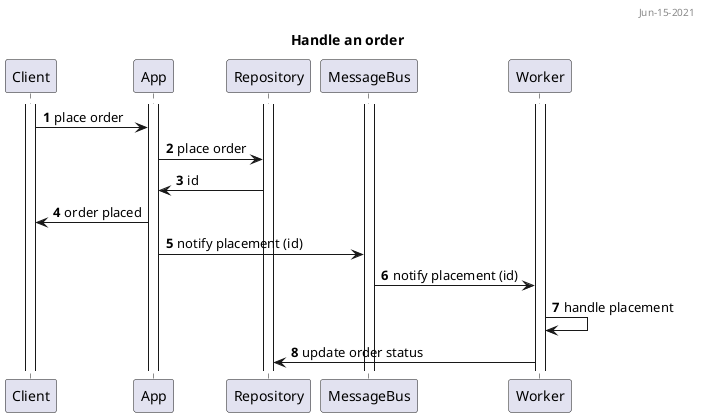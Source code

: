 @startuml

header
Jun-15-2021
endheader

title Handle an order

autonumber

activate Client
activate App
activate Repository
activate MessageBus
activate Worker

Client -> App : place order

App -> Repository: place order

Repository -> App: id

App -> Client: order placed

App -> MessageBus: notify placement (id)

Worker <- MessageBus: notify placement (id)

Worker -> Worker: handle placement

Worker -> Repository: update order status

@enduml